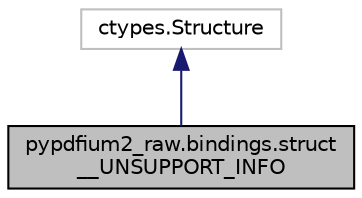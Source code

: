 digraph "pypdfium2_raw.bindings.struct__UNSUPPORT_INFO"
{
 // LATEX_PDF_SIZE
  edge [fontname="Helvetica",fontsize="10",labelfontname="Helvetica",labelfontsize="10"];
  node [fontname="Helvetica",fontsize="10",shape=record];
  Node1 [label="pypdfium2_raw.bindings.struct\l__UNSUPPORT_INFO",height=0.2,width=0.4,color="black", fillcolor="grey75", style="filled", fontcolor="black",tooltip=" "];
  Node2 -> Node1 [dir="back",color="midnightblue",fontsize="10",style="solid",fontname="Helvetica"];
  Node2 [label="ctypes.Structure",height=0.2,width=0.4,color="grey75", fillcolor="white", style="filled",tooltip=" "];
}
